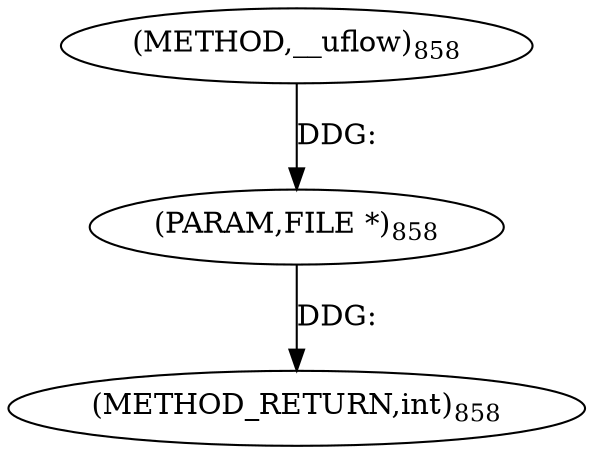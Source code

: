 digraph "__uflow" {  
"30311" [label = <(METHOD,__uflow)<SUB>858</SUB>> ]
"30313" [label = <(METHOD_RETURN,int)<SUB>858</SUB>> ]
"30312" [label = <(PARAM,FILE *)<SUB>858</SUB>> ]
  "30312" -> "30313"  [ label = "DDG: "] 
  "30311" -> "30312"  [ label = "DDG: "] 
}
